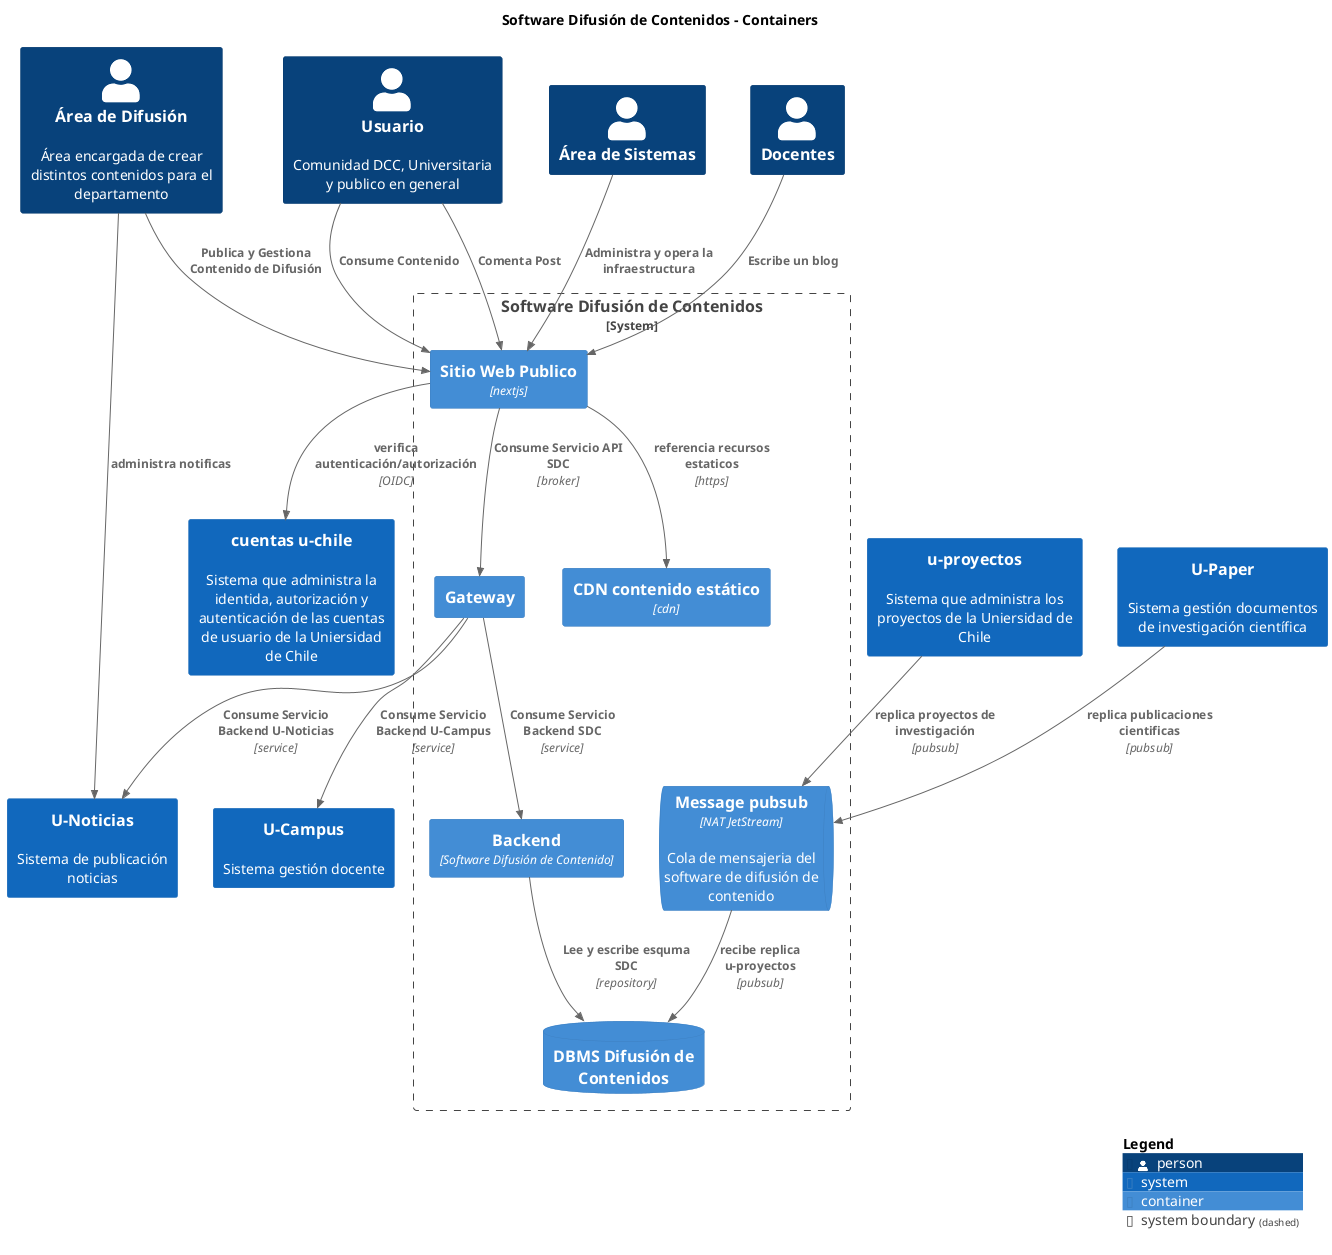 @startuml
set separator none
title Software Difusión de Contenidos - Containers

top to bottom direction

!include <C4/C4>
!include <C4/C4_Context>
!include <C4/C4_Container>

System(UNoticias, "U-Noticias", "Sistema de publicación noticias", $tags="")
System(UCampus, "U-Campus", "Sistema gestión docente", $tags="")
Person(Usuario, "Usuario", "Comunidad DCC, Universitaria y publico en general", $tags="")
Person(ÁreadeDifusión, "Área de Difusión", "Área encargada de crear distintos contenidos para el departamento", $tags="")
Person(ÁreadeSistemas, "Área de Sistemas", "", $tags="")
Person(Docentes, "Docentes", "", $tags="")
System(cuentasuchile, "cuentas u-chile", "Sistema que administra la identida, autorización y autenticación de las cuentas de usuario de la Uniersidad de Chile", $tags="")
System(uproyectos, "u-proyectos", "Sistema que administra los proyectos de la Uniersidad de Chile", $tags="")
System(UPaper, "U-Paper", "Sistema gestión documentos de investigación científica", $tags="")

System_Boundary("SoftwareDifusióndeContenidos_boundary", "Software Difusión de Contenidos", $tags="") {
  Container(SoftwareDifusióndeContenidos.Gateway, "Gateway", "", $tags="")
  ContainerDb(SoftwareDifusióndeContenidos.DBMSDifusióndeContenidos, "DBMS Difusión de Contenidos", "", $tags="")
  ContainerQueue(SoftwareDifusióndeContenidos.Messagepubsub, "Message pubsub", "NAT JetStream", "Cola de mensajeria del software de difusión de contenido", $tags="")
  Container(SoftwareDifusióndeContenidos.CDNcontenidoestático, "CDN contenido estático", "cdn", $tags="")
  Container(SoftwareDifusióndeContenidos.SitioWebPublico, "Sitio Web Publico", "nextjs", "", $tags="")
  Container(SoftwareDifusióndeContenidos.Backend, "Backend", "Software Difusión de Contenido", $tags="")
}

Rel_D(ÁreadeDifusión, UNoticias, "administra notificas", $tags="")
Rel_D(Usuario, SoftwareDifusióndeContenidos.SitioWebPublico, "Consume Contenido", $tags="")
Rel_D(Usuario, SoftwareDifusióndeContenidos.SitioWebPublico, "Comenta Post", $tags="")
Rel_D(Docentes, SoftwareDifusióndeContenidos.SitioWebPublico, "Escribe un blog", $tags="")
Rel_D(ÁreadeDifusión, SoftwareDifusióndeContenidos.SitioWebPublico, "Publica y Gestiona Contenido de Difusión", $tags="")
Rel_D(ÁreadeSistemas, SoftwareDifusióndeContenidos.SitioWebPublico, "Administra y opera la infraestructura", $tags="")
Rel_D(SoftwareDifusióndeContenidos.SitioWebPublico, SoftwareDifusióndeContenidos.Gateway, "Consume Servicio API SDC", "broker", $tags="")
Rel_D(SoftwareDifusióndeContenidos.Gateway, SoftwareDifusióndeContenidos.Backend, "Consume Servicio Backend SDC", "service", $tags="")
Rel_D(SoftwareDifusióndeContenidos.Backend, SoftwareDifusióndeContenidos.DBMSDifusióndeContenidos, "Lee y escribe esquma SDC", "repository", $tags="")
Rel_D(SoftwareDifusióndeContenidos.SitioWebPublico, SoftwareDifusióndeContenidos.CDNcontenidoestático, "referencia recursos estaticos", "https", $tags="")
Rel_D(SoftwareDifusióndeContenidos.Gateway, UNoticias, "Consume Servicio Backend U-Noticias", "service", $tags="")
Rel_D(SoftwareDifusióndeContenidos.Gateway, UCampus, "Consume Servicio Backend U-Campus", "service", $tags="")
Rel_D(SoftwareDifusióndeContenidos.SitioWebPublico, cuentasuchile, "verifica autenticación/autorización", "OIDC", $tags="")
Rel_D(uproyectos, SoftwareDifusióndeContenidos.Messagepubsub, "replica proyectos de investigación", "pubsub", $tags="")
Rel_D(SoftwareDifusióndeContenidos.Messagepubsub, SoftwareDifusióndeContenidos.DBMSDifusióndeContenidos, "recibe replica u-proyectos", "pubsub", $tags="")
Rel_D(UPaper, SoftwareDifusióndeContenidos.Messagepubsub, "replica publicaciones cientificas", "pubsub", $tags="")

SHOW_LEGEND(true)
@enduml